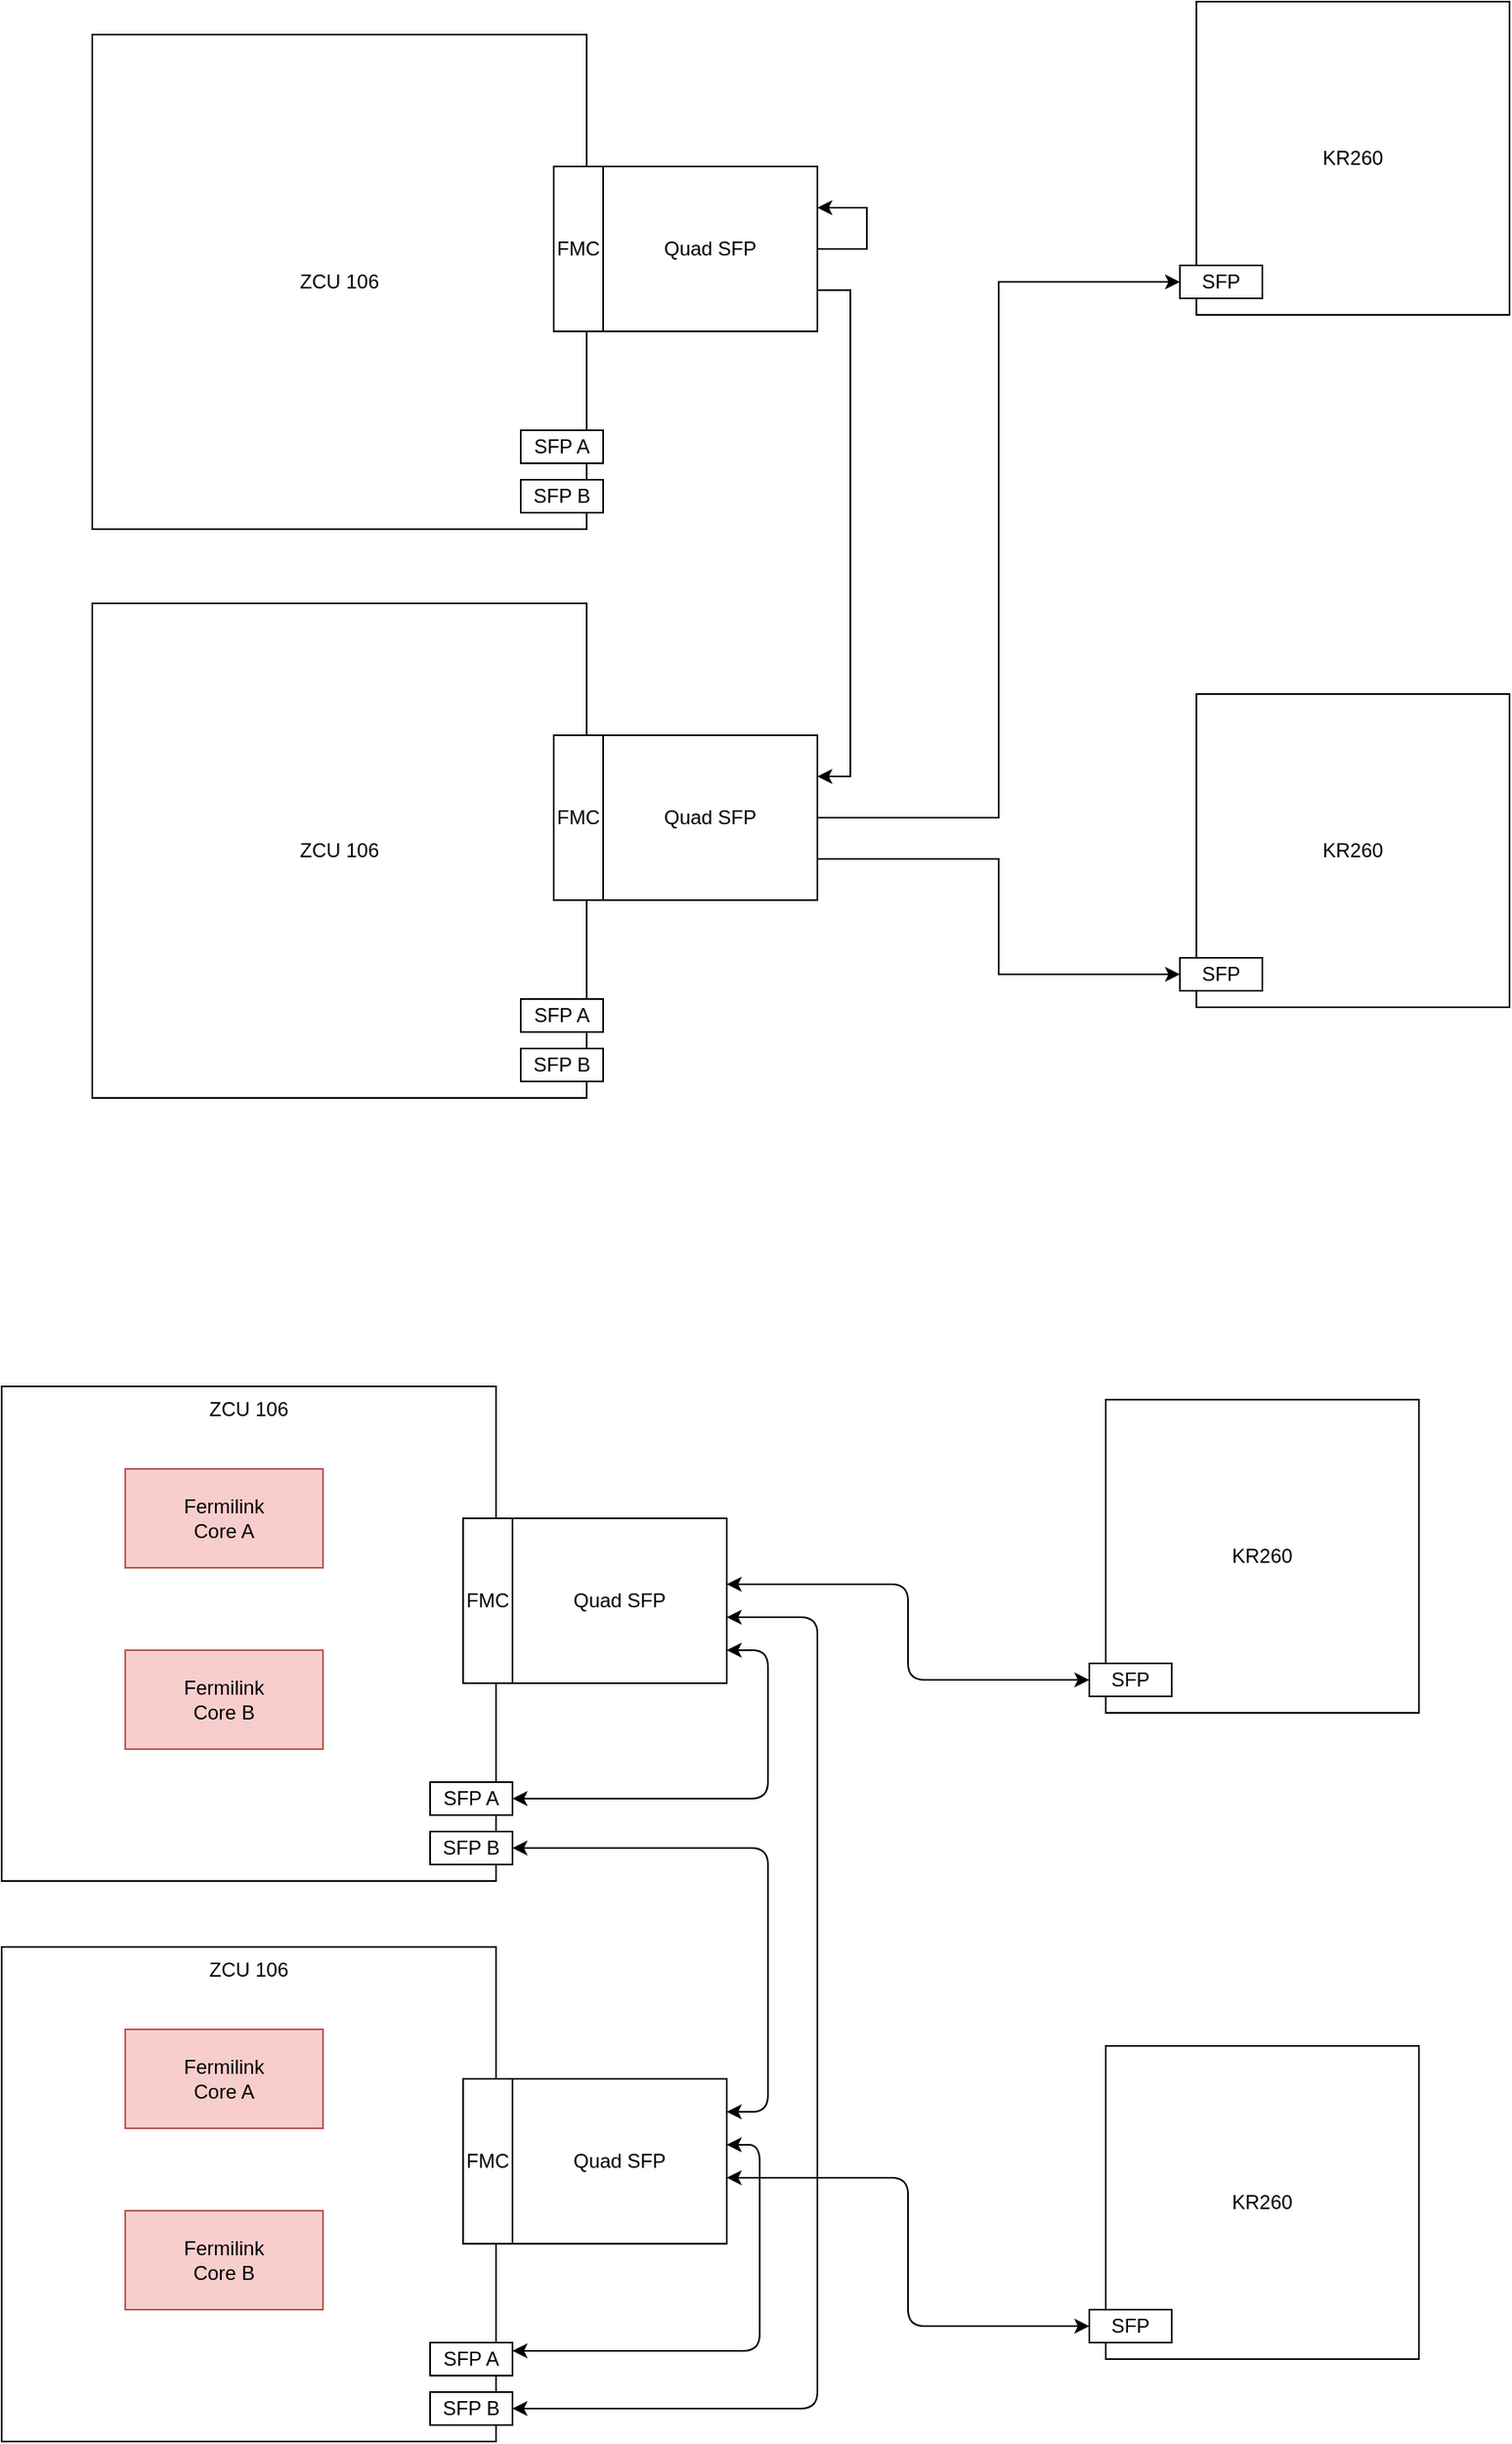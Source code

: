 <mxfile version="25.0.1">
  <diagram name="Page-1" id="jvI7WQe2BfPRNPKZLymE">
    <mxGraphModel dx="1045" dy="600" grid="1" gridSize="10" guides="1" tooltips="1" connect="1" arrows="1" fold="1" page="1" pageScale="1" pageWidth="1100" pageHeight="850" math="0" shadow="0">
      <root>
        <mxCell id="0" />
        <mxCell id="1" parent="0" />
        <mxCell id="HYfJAVfqbej-Mb8aKG6Z-1" value="ZCU 106" style="rounded=0;whiteSpace=wrap;html=1;" vertex="1" parent="1">
          <mxGeometry x="150" y="80" width="300" height="300" as="geometry" />
        </mxCell>
        <mxCell id="HYfJAVfqbej-Mb8aKG6Z-2" value="SFP B" style="rounded=0;whiteSpace=wrap;html=1;" vertex="1" parent="1">
          <mxGeometry x="410" y="350" width="50" height="20" as="geometry" />
        </mxCell>
        <mxCell id="HYfJAVfqbej-Mb8aKG6Z-3" value="SFP A" style="rounded=0;whiteSpace=wrap;html=1;" vertex="1" parent="1">
          <mxGeometry x="410" y="320" width="50" height="20" as="geometry" />
        </mxCell>
        <mxCell id="HYfJAVfqbej-Mb8aKG6Z-4" value="FMC" style="rounded=0;whiteSpace=wrap;html=1;" vertex="1" parent="1">
          <mxGeometry x="430" y="160" width="30" height="100" as="geometry" />
        </mxCell>
        <mxCell id="HYfJAVfqbej-Mb8aKG6Z-20" style="edgeStyle=orthogonalEdgeStyle;rounded=0;orthogonalLoop=1;jettySize=auto;html=1;exitX=1;exitY=0.75;exitDx=0;exitDy=0;entryX=1;entryY=0.25;entryDx=0;entryDy=0;" edge="1" parent="1" source="HYfJAVfqbej-Mb8aKG6Z-5" target="HYfJAVfqbej-Mb8aKG6Z-10">
          <mxGeometry relative="1" as="geometry" />
        </mxCell>
        <mxCell id="HYfJAVfqbej-Mb8aKG6Z-5" value="Quad SFP" style="rounded=0;whiteSpace=wrap;html=1;" vertex="1" parent="1">
          <mxGeometry x="460" y="160" width="130" height="100" as="geometry" />
        </mxCell>
        <mxCell id="HYfJAVfqbej-Mb8aKG6Z-6" value="ZCU 106" style="rounded=0;whiteSpace=wrap;html=1;" vertex="1" parent="1">
          <mxGeometry x="150" y="425" width="300" height="300" as="geometry" />
        </mxCell>
        <mxCell id="HYfJAVfqbej-Mb8aKG6Z-7" value="SFP B" style="rounded=0;whiteSpace=wrap;html=1;" vertex="1" parent="1">
          <mxGeometry x="410" y="695" width="50" height="20" as="geometry" />
        </mxCell>
        <mxCell id="HYfJAVfqbej-Mb8aKG6Z-8" value="SFP A" style="rounded=0;whiteSpace=wrap;html=1;" vertex="1" parent="1">
          <mxGeometry x="410" y="665" width="50" height="20" as="geometry" />
        </mxCell>
        <mxCell id="HYfJAVfqbej-Mb8aKG6Z-9" value="FMC" style="rounded=0;whiteSpace=wrap;html=1;" vertex="1" parent="1">
          <mxGeometry x="430" y="505" width="30" height="100" as="geometry" />
        </mxCell>
        <mxCell id="HYfJAVfqbej-Mb8aKG6Z-23" style="edgeStyle=orthogonalEdgeStyle;rounded=0;orthogonalLoop=1;jettySize=auto;html=1;exitX=1;exitY=0.5;exitDx=0;exitDy=0;entryX=0;entryY=0.5;entryDx=0;entryDy=0;" edge="1" parent="1" source="HYfJAVfqbej-Mb8aKG6Z-10" target="HYfJAVfqbej-Mb8aKG6Z-12">
          <mxGeometry relative="1" as="geometry" />
        </mxCell>
        <mxCell id="HYfJAVfqbej-Mb8aKG6Z-24" style="edgeStyle=orthogonalEdgeStyle;rounded=0;orthogonalLoop=1;jettySize=auto;html=1;exitX=1;exitY=0.75;exitDx=0;exitDy=0;entryX=0;entryY=0.5;entryDx=0;entryDy=0;" edge="1" parent="1" source="HYfJAVfqbej-Mb8aKG6Z-10" target="HYfJAVfqbej-Mb8aKG6Z-15">
          <mxGeometry relative="1" as="geometry" />
        </mxCell>
        <mxCell id="HYfJAVfqbej-Mb8aKG6Z-10" value="Quad SFP" style="rounded=0;whiteSpace=wrap;html=1;" vertex="1" parent="1">
          <mxGeometry x="460" y="505" width="130" height="100" as="geometry" />
        </mxCell>
        <mxCell id="HYfJAVfqbej-Mb8aKG6Z-11" value="KR260" style="rounded=0;whiteSpace=wrap;html=1;" vertex="1" parent="1">
          <mxGeometry x="820" y="60" width="190" height="190" as="geometry" />
        </mxCell>
        <mxCell id="HYfJAVfqbej-Mb8aKG6Z-12" value="SFP" style="rounded=0;whiteSpace=wrap;html=1;" vertex="1" parent="1">
          <mxGeometry x="810" y="220" width="50" height="20" as="geometry" />
        </mxCell>
        <mxCell id="HYfJAVfqbej-Mb8aKG6Z-14" value="KR260" style="rounded=0;whiteSpace=wrap;html=1;" vertex="1" parent="1">
          <mxGeometry x="820" y="480" width="190" height="190" as="geometry" />
        </mxCell>
        <mxCell id="HYfJAVfqbej-Mb8aKG6Z-15" value="SFP" style="rounded=0;whiteSpace=wrap;html=1;" vertex="1" parent="1">
          <mxGeometry x="810" y="640" width="50" height="20" as="geometry" />
        </mxCell>
        <mxCell id="HYfJAVfqbej-Mb8aKG6Z-25" style="edgeStyle=orthogonalEdgeStyle;rounded=0;orthogonalLoop=1;jettySize=auto;html=1;exitX=1;exitY=0.5;exitDx=0;exitDy=0;entryX=1;entryY=0.25;entryDx=0;entryDy=0;" edge="1" parent="1" source="HYfJAVfqbej-Mb8aKG6Z-5" target="HYfJAVfqbej-Mb8aKG6Z-5">
          <mxGeometry relative="1" as="geometry">
            <Array as="points">
              <mxPoint x="620" y="210" />
              <mxPoint x="620" y="185" />
            </Array>
          </mxGeometry>
        </mxCell>
        <mxCell id="HYfJAVfqbej-Mb8aKG6Z-26" value="ZCU 106" style="rounded=0;whiteSpace=wrap;html=1;verticalAlign=top;" vertex="1" parent="1">
          <mxGeometry x="95" y="900" width="300" height="300" as="geometry" />
        </mxCell>
        <mxCell id="HYfJAVfqbej-Mb8aKG6Z-27" value="SFP B" style="rounded=0;whiteSpace=wrap;html=1;" vertex="1" parent="1">
          <mxGeometry x="355" y="1170" width="50" height="20" as="geometry" />
        </mxCell>
        <mxCell id="HYfJAVfqbej-Mb8aKG6Z-54" style="edgeStyle=orthogonalEdgeStyle;rounded=1;orthogonalLoop=1;jettySize=auto;html=1;exitX=1;exitY=0.5;exitDx=0;exitDy=0;entryX=1;entryY=0.2;entryDx=0;entryDy=0;entryPerimeter=0;startArrow=classic;startFill=1;curved=0;" edge="1" parent="1" source="HYfJAVfqbej-Mb8aKG6Z-27" target="HYfJAVfqbej-Mb8aKG6Z-50">
          <mxGeometry relative="1" as="geometry">
            <Array as="points">
              <mxPoint x="560" y="1180" />
              <mxPoint x="560" y="1340" />
            </Array>
          </mxGeometry>
        </mxCell>
        <mxCell id="HYfJAVfqbej-Mb8aKG6Z-28" value="SFP A" style="rounded=0;whiteSpace=wrap;html=1;" vertex="1" parent="1">
          <mxGeometry x="355" y="1140" width="50" height="20" as="geometry" />
        </mxCell>
        <mxCell id="HYfJAVfqbej-Mb8aKG6Z-29" value="FMC" style="rounded=0;whiteSpace=wrap;html=1;" vertex="1" parent="1">
          <mxGeometry x="375" y="980" width="30" height="100" as="geometry" />
        </mxCell>
        <mxCell id="HYfJAVfqbej-Mb8aKG6Z-53" style="edgeStyle=orthogonalEdgeStyle;rounded=1;orthogonalLoop=1;jettySize=auto;html=1;exitX=1;exitY=0.8;exitDx=0;exitDy=0;exitPerimeter=0;entryX=1;entryY=0.5;entryDx=0;entryDy=0;startArrow=classic;startFill=1;curved=0;" edge="1" parent="1" source="HYfJAVfqbej-Mb8aKG6Z-31" target="HYfJAVfqbej-Mb8aKG6Z-28">
          <mxGeometry relative="1" as="geometry">
            <Array as="points">
              <mxPoint x="560" y="1060" />
              <mxPoint x="560" y="1150" />
            </Array>
          </mxGeometry>
        </mxCell>
        <mxCell id="HYfJAVfqbej-Mb8aKG6Z-58" style="edgeStyle=orthogonalEdgeStyle;rounded=1;orthogonalLoop=1;jettySize=auto;html=1;exitX=1;exitY=0.4;exitDx=0;exitDy=0;exitPerimeter=0;entryX=0;entryY=0.5;entryDx=0;entryDy=0;startArrow=classic;startFill=1;curved=0;" edge="1" parent="1" source="HYfJAVfqbej-Mb8aKG6Z-31" target="HYfJAVfqbej-Mb8aKG6Z-40">
          <mxGeometry relative="1" as="geometry" />
        </mxCell>
        <mxCell id="HYfJAVfqbej-Mb8aKG6Z-31" value="Quad SFP" style="rounded=0;whiteSpace=wrap;html=1;points=[[0,0,0,0,0],[0,0.25,0,0,0],[0,0.5,0,0,0],[0,0.75,0,0,0],[0,1,0,0,0],[0.25,0,0,0,0],[0.25,1,0,0,0],[0.5,0,0,0,0],[0.5,1,0,0,0],[0.75,0,0,0,0],[0.75,1,0,0,0],[1,0,0,0,0],[1,0.2,0,0,0],[1,0.4,0,0,0],[1,0.6,0,0,0],[1,0.8,0,0,0],[1,1,0,0,0]];" vertex="1" parent="1">
          <mxGeometry x="405" y="980" width="130" height="100" as="geometry" />
        </mxCell>
        <mxCell id="HYfJAVfqbej-Mb8aKG6Z-39" value="KR260" style="rounded=0;whiteSpace=wrap;html=1;" vertex="1" parent="1">
          <mxGeometry x="765" y="908" width="190" height="190" as="geometry" />
        </mxCell>
        <mxCell id="HYfJAVfqbej-Mb8aKG6Z-40" value="SFP" style="rounded=0;whiteSpace=wrap;html=1;" vertex="1" parent="1">
          <mxGeometry x="755" y="1068" width="50" height="20" as="geometry" />
        </mxCell>
        <mxCell id="HYfJAVfqbej-Mb8aKG6Z-41" value="KR260" style="rounded=0;whiteSpace=wrap;html=1;" vertex="1" parent="1">
          <mxGeometry x="765" y="1300" width="190" height="190" as="geometry" />
        </mxCell>
        <mxCell id="HYfJAVfqbej-Mb8aKG6Z-42" value="SFP" style="rounded=0;whiteSpace=wrap;html=1;" vertex="1" parent="1">
          <mxGeometry x="755" y="1460" width="50" height="20" as="geometry" />
        </mxCell>
        <mxCell id="HYfJAVfqbej-Mb8aKG6Z-44" value="Fermilink &lt;br&gt;Core A" style="rounded=0;whiteSpace=wrap;html=1;fillColor=#f8cecc;strokeColor=#b85450;" vertex="1" parent="1">
          <mxGeometry x="170" y="950" width="120" height="60" as="geometry" />
        </mxCell>
        <mxCell id="HYfJAVfqbej-Mb8aKG6Z-45" value="Fermilink &lt;br&gt;Core B" style="rounded=0;whiteSpace=wrap;html=1;fillColor=#f8cecc;strokeColor=#b85450;" vertex="1" parent="1">
          <mxGeometry x="170" y="1060" width="120" height="60" as="geometry" />
        </mxCell>
        <mxCell id="HYfJAVfqbej-Mb8aKG6Z-46" value="ZCU 106" style="rounded=0;whiteSpace=wrap;html=1;verticalAlign=top;" vertex="1" parent="1">
          <mxGeometry x="95" y="1240" width="300" height="300" as="geometry" />
        </mxCell>
        <mxCell id="HYfJAVfqbej-Mb8aKG6Z-47" value="SFP B" style="rounded=0;whiteSpace=wrap;html=1;" vertex="1" parent="1">
          <mxGeometry x="355" y="1510" width="50" height="20" as="geometry" />
        </mxCell>
        <mxCell id="HYfJAVfqbej-Mb8aKG6Z-48" value="SFP A" style="rounded=0;whiteSpace=wrap;html=1;" vertex="1" parent="1">
          <mxGeometry x="355" y="1480" width="50" height="20" as="geometry" />
        </mxCell>
        <mxCell id="HYfJAVfqbej-Mb8aKG6Z-49" value="FMC" style="rounded=0;whiteSpace=wrap;html=1;" vertex="1" parent="1">
          <mxGeometry x="375" y="1320" width="30" height="100" as="geometry" />
        </mxCell>
        <mxCell id="HYfJAVfqbej-Mb8aKG6Z-55" style="edgeStyle=orthogonalEdgeStyle;rounded=1;orthogonalLoop=1;jettySize=auto;html=1;exitX=1;exitY=0.4;exitDx=0;exitDy=0;exitPerimeter=0;entryX=1;entryY=0.25;entryDx=0;entryDy=0;startArrow=classic;startFill=1;curved=0;" edge="1" parent="1" source="HYfJAVfqbej-Mb8aKG6Z-50" target="HYfJAVfqbej-Mb8aKG6Z-48">
          <mxGeometry relative="1" as="geometry" />
        </mxCell>
        <mxCell id="HYfJAVfqbej-Mb8aKG6Z-57" style="edgeStyle=orthogonalEdgeStyle;rounded=1;orthogonalLoop=1;jettySize=auto;html=1;exitX=1;exitY=0.6;exitDx=0;exitDy=0;exitPerimeter=0;entryX=0;entryY=0.5;entryDx=0;entryDy=0;startArrow=classic;startFill=1;curved=0;" edge="1" parent="1" source="HYfJAVfqbej-Mb8aKG6Z-50" target="HYfJAVfqbej-Mb8aKG6Z-42">
          <mxGeometry relative="1" as="geometry" />
        </mxCell>
        <mxCell id="HYfJAVfqbej-Mb8aKG6Z-50" value="Quad SFP" style="rounded=0;whiteSpace=wrap;html=1;points=[[0,0,0,0,0],[0,0.25,0,0,0],[0,0.5,0,0,0],[0,0.75,0,0,0],[0,1,0,0,0],[0.25,0,0,0,0],[0.25,1,0,0,0],[0.5,0,0,0,0],[0.5,1,0,0,0],[0.75,0,0,0,0],[0.75,1,0,0,0],[1,0,0,0,0],[1,0.2,0,0,0],[1,0.4,0,0,0],[1,0.6,0,0,0],[1,0.8,0,0,0],[1,1,0,0,0]];" vertex="1" parent="1">
          <mxGeometry x="405" y="1320" width="130" height="100" as="geometry" />
        </mxCell>
        <mxCell id="HYfJAVfqbej-Mb8aKG6Z-51" value="Fermilink &lt;br&gt;Core A" style="rounded=0;whiteSpace=wrap;html=1;fillColor=#f8cecc;strokeColor=#b85450;" vertex="1" parent="1">
          <mxGeometry x="170" y="1290" width="120" height="60" as="geometry" />
        </mxCell>
        <mxCell id="HYfJAVfqbej-Mb8aKG6Z-52" value="Fermilink &lt;br&gt;Core B" style="rounded=0;whiteSpace=wrap;html=1;fillColor=#f8cecc;strokeColor=#b85450;" vertex="1" parent="1">
          <mxGeometry x="170" y="1400" width="120" height="60" as="geometry" />
        </mxCell>
        <mxCell id="HYfJAVfqbej-Mb8aKG6Z-56" style="edgeStyle=orthogonalEdgeStyle;rounded=1;orthogonalLoop=1;jettySize=auto;html=1;exitX=1;exitY=0.5;exitDx=0;exitDy=0;entryX=1;entryY=0.6;entryDx=0;entryDy=0;entryPerimeter=0;startArrow=classic;startFill=1;curved=0;" edge="1" parent="1" source="HYfJAVfqbej-Mb8aKG6Z-47" target="HYfJAVfqbej-Mb8aKG6Z-31">
          <mxGeometry relative="1" as="geometry">
            <Array as="points">
              <mxPoint x="590" y="1520" />
              <mxPoint x="590" y="1040" />
            </Array>
          </mxGeometry>
        </mxCell>
      </root>
    </mxGraphModel>
  </diagram>
</mxfile>
